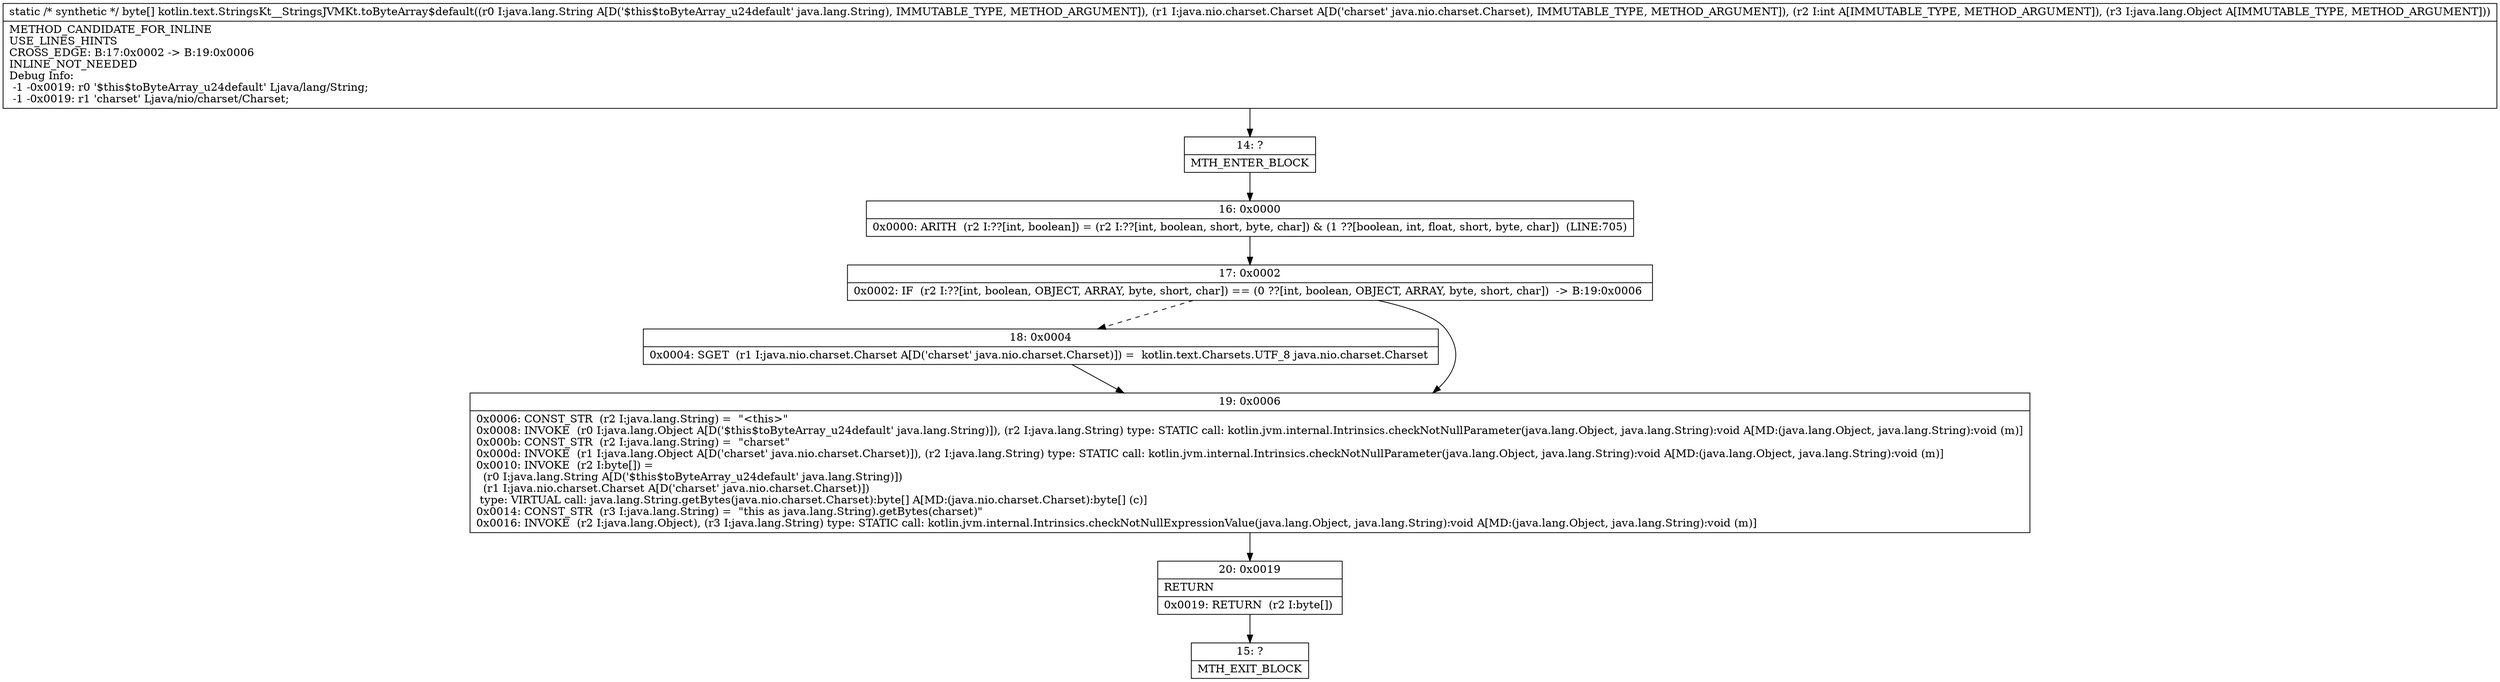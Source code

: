 digraph "CFG forkotlin.text.StringsKt__StringsJVMKt.toByteArray$default(Ljava\/lang\/String;Ljava\/nio\/charset\/Charset;ILjava\/lang\/Object;)[B" {
Node_14 [shape=record,label="{14\:\ ?|MTH_ENTER_BLOCK\l}"];
Node_16 [shape=record,label="{16\:\ 0x0000|0x0000: ARITH  (r2 I:??[int, boolean]) = (r2 I:??[int, boolean, short, byte, char]) & (1 ??[boolean, int, float, short, byte, char])  (LINE:705)\l}"];
Node_17 [shape=record,label="{17\:\ 0x0002|0x0002: IF  (r2 I:??[int, boolean, OBJECT, ARRAY, byte, short, char]) == (0 ??[int, boolean, OBJECT, ARRAY, byte, short, char])  \-\> B:19:0x0006 \l}"];
Node_18 [shape=record,label="{18\:\ 0x0004|0x0004: SGET  (r1 I:java.nio.charset.Charset A[D('charset' java.nio.charset.Charset)]) =  kotlin.text.Charsets.UTF_8 java.nio.charset.Charset \l}"];
Node_19 [shape=record,label="{19\:\ 0x0006|0x0006: CONST_STR  (r2 I:java.lang.String) =  \"\<this\>\" \l0x0008: INVOKE  (r0 I:java.lang.Object A[D('$this$toByteArray_u24default' java.lang.String)]), (r2 I:java.lang.String) type: STATIC call: kotlin.jvm.internal.Intrinsics.checkNotNullParameter(java.lang.Object, java.lang.String):void A[MD:(java.lang.Object, java.lang.String):void (m)]\l0x000b: CONST_STR  (r2 I:java.lang.String) =  \"charset\" \l0x000d: INVOKE  (r1 I:java.lang.Object A[D('charset' java.nio.charset.Charset)]), (r2 I:java.lang.String) type: STATIC call: kotlin.jvm.internal.Intrinsics.checkNotNullParameter(java.lang.Object, java.lang.String):void A[MD:(java.lang.Object, java.lang.String):void (m)]\l0x0010: INVOKE  (r2 I:byte[]) = \l  (r0 I:java.lang.String A[D('$this$toByteArray_u24default' java.lang.String)])\l  (r1 I:java.nio.charset.Charset A[D('charset' java.nio.charset.Charset)])\l type: VIRTUAL call: java.lang.String.getBytes(java.nio.charset.Charset):byte[] A[MD:(java.nio.charset.Charset):byte[] (c)]\l0x0014: CONST_STR  (r3 I:java.lang.String) =  \"this as java.lang.String).getBytes(charset)\" \l0x0016: INVOKE  (r2 I:java.lang.Object), (r3 I:java.lang.String) type: STATIC call: kotlin.jvm.internal.Intrinsics.checkNotNullExpressionValue(java.lang.Object, java.lang.String):void A[MD:(java.lang.Object, java.lang.String):void (m)]\l}"];
Node_20 [shape=record,label="{20\:\ 0x0019|RETURN\l|0x0019: RETURN  (r2 I:byte[]) \l}"];
Node_15 [shape=record,label="{15\:\ ?|MTH_EXIT_BLOCK\l}"];
MethodNode[shape=record,label="{static \/* synthetic *\/ byte[] kotlin.text.StringsKt__StringsJVMKt.toByteArray$default((r0 I:java.lang.String A[D('$this$toByteArray_u24default' java.lang.String), IMMUTABLE_TYPE, METHOD_ARGUMENT]), (r1 I:java.nio.charset.Charset A[D('charset' java.nio.charset.Charset), IMMUTABLE_TYPE, METHOD_ARGUMENT]), (r2 I:int A[IMMUTABLE_TYPE, METHOD_ARGUMENT]), (r3 I:java.lang.Object A[IMMUTABLE_TYPE, METHOD_ARGUMENT]))  | METHOD_CANDIDATE_FOR_INLINE\lUSE_LINES_HINTS\lCROSS_EDGE: B:17:0x0002 \-\> B:19:0x0006\lINLINE_NOT_NEEDED\lDebug Info:\l  \-1 \-0x0019: r0 '$this$toByteArray_u24default' Ljava\/lang\/String;\l  \-1 \-0x0019: r1 'charset' Ljava\/nio\/charset\/Charset;\l}"];
MethodNode -> Node_14;Node_14 -> Node_16;
Node_16 -> Node_17;
Node_17 -> Node_18[style=dashed];
Node_17 -> Node_19;
Node_18 -> Node_19;
Node_19 -> Node_20;
Node_20 -> Node_15;
}

